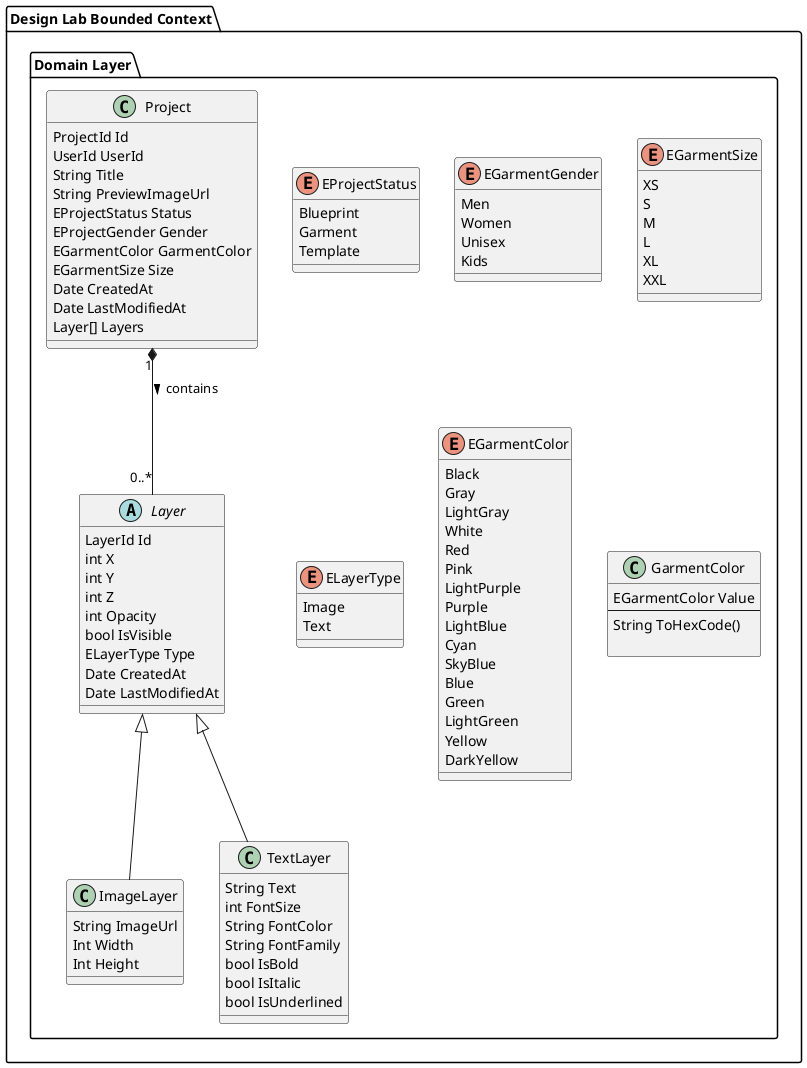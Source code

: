﻿@startuml

package "Design Lab Bounded Context" {

    package "Domain Layer" {
        
        enum EProjectStatus {
            Blueprint
            Garment
            Template
        }
        
        enum EGarmentGender {
            Men
            Women
            Unisex
            Kids
        }
        
        enum EGarmentSize {
            XS
            S
            M
            L
            XL
            XXL
        }
        
        enum ELayerType {
            Image
            Text
        }
        
        enum EGarmentColor {
            Black
            Gray
            LightGray
            White
            Red
            Pink
            LightPurple
            Purple
            LightBlue
            Cyan
            SkyBlue
            Blue
            Green
            LightGreen
            Yellow
            DarkYellow
        }

        class "Project" {
            ProjectId Id
            UserId UserId
            String Title
            String PreviewImageUrl
            EProjectStatus Status
            EProjectGender Gender
            EGarmentColor GarmentColor
            EGarmentSize Size
            Date CreatedAt
            Date LastModifiedAt
            Layer[] Layers
        }
        
        abstract class "Layer" {
            LayerId Id
            int X
            int Y
            int Z
            int Opacity
            bool IsVisible
            ELayerType Type
            Date CreatedAt
            Date LastModifiedAt
        }
        
        class "ImageLayer" extends "Layer" {
            String ImageUrl
            Int Width
            Int Height
        }
        
        class "TextLayer" extends "Layer" {
            String Text
            int FontSize
            String FontColor
            String FontFamily
            bool IsBold
            bool IsItalic
            bool IsUnderlined
        }
        
        class GarmentColor {
            EGarmentColor Value
            ---
            String ToHexCode()
            
        }
        
        Project "1" *-- "0..*" Layer : contains >
    }
}
@enduml